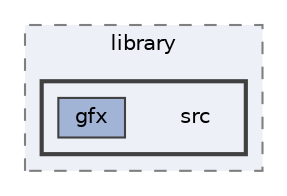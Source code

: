 digraph "C:/microchip/harmony3/gfx/middleware/legato/library/src"
{
 // INTERACTIVE_SVG=YES
 // LATEX_PDF_SIZE
  bgcolor="transparent";
  edge [fontname=Helvetica,fontsize=10,labelfontname=Helvetica,labelfontsize=10];
  node [fontname=Helvetica,fontsize=10,shape=box,height=0.2,width=0.4];
  compound=true
  subgraph clusterdir_e4a29d7a346fd77a9e794f22f754dab6 {
    graph [ bgcolor="#edf0f7", pencolor="grey50", label="library", fontname=Helvetica,fontsize=10 style="filled,dashed", URL="dir_e4a29d7a346fd77a9e794f22f754dab6.html",tooltip=""]
  subgraph clusterdir_adde1508f32a4a310fdcd2f341a8443f {
    graph [ bgcolor="#edf0f7", pencolor="grey25", label="", fontname=Helvetica,fontsize=10 style="filled,bold", URL="dir_adde1508f32a4a310fdcd2f341a8443f.html",tooltip=""]
    dir_adde1508f32a4a310fdcd2f341a8443f [shape=plaintext, label="src"];
  dir_a4d134bd3b49002b31b8e333085a65b3 [label="gfx", fillcolor="#a2b4d6", color="grey25", style="filled", URL="dir_a4d134bd3b49002b31b8e333085a65b3.html",tooltip=""];
  }
  }
}
